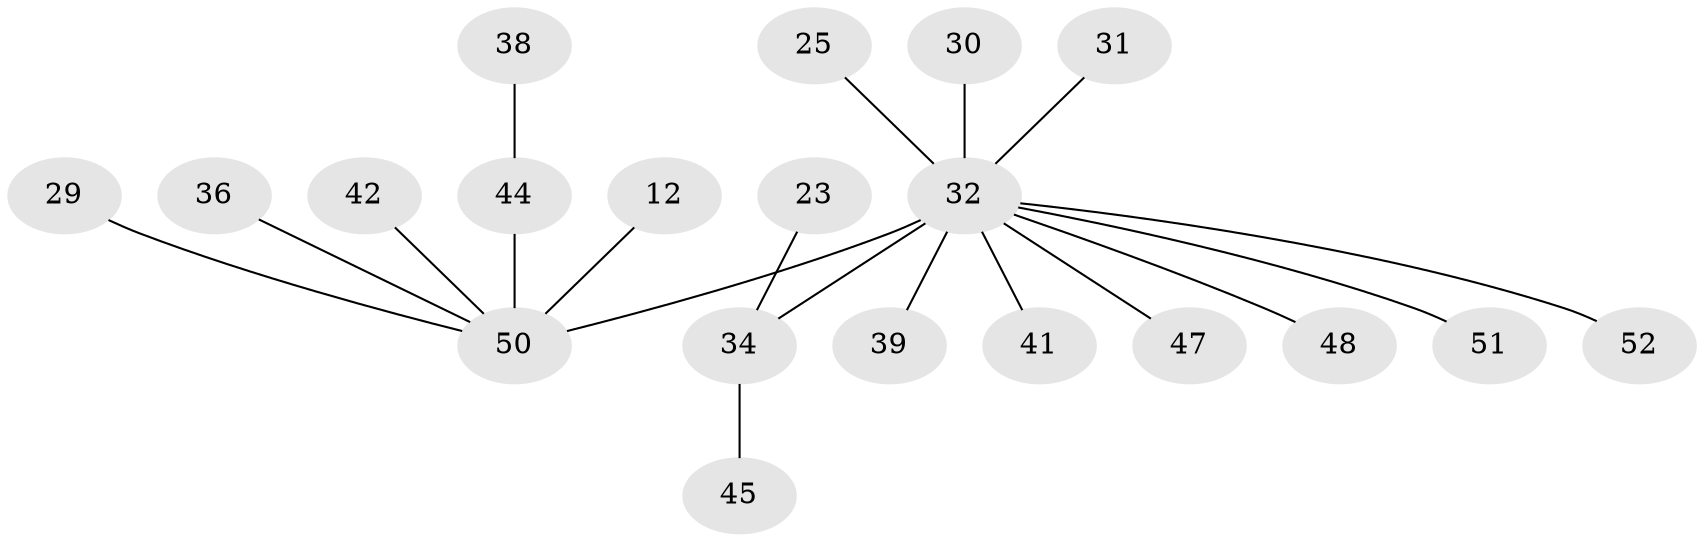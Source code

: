 // original degree distribution, {10: 0.019230769230769232, 3: 0.1346153846153846, 2: 0.3076923076923077, 4: 0.09615384615384616, 5: 0.07692307692307693, 1: 0.36538461538461536}
// Generated by graph-tools (version 1.1) at 2025/45/03/04/25 21:45:13]
// undirected, 20 vertices, 19 edges
graph export_dot {
graph [start="1"]
  node [color=gray90,style=filled];
  12;
  23;
  25;
  29;
  30;
  31;
  32 [super="+13+24+20+10+11"];
  34 [super="+26+28"];
  36 [super="+18"];
  38;
  39 [super="+35"];
  41;
  42;
  44 [super="+33"];
  45;
  47 [super="+40"];
  48;
  50 [super="+16+43+49"];
  51;
  52;
  12 -- 50;
  23 -- 34;
  25 -- 32;
  29 -- 50;
  30 -- 32;
  31 -- 32;
  32 -- 50 [weight=3];
  32 -- 52 [weight=2];
  32 -- 41;
  32 -- 48;
  32 -- 51;
  32 -- 34 [weight=4];
  32 -- 39;
  32 -- 47;
  34 -- 45;
  36 -- 50;
  38 -- 44 [weight=2];
  42 -- 50;
  44 -- 50 [weight=4];
}
